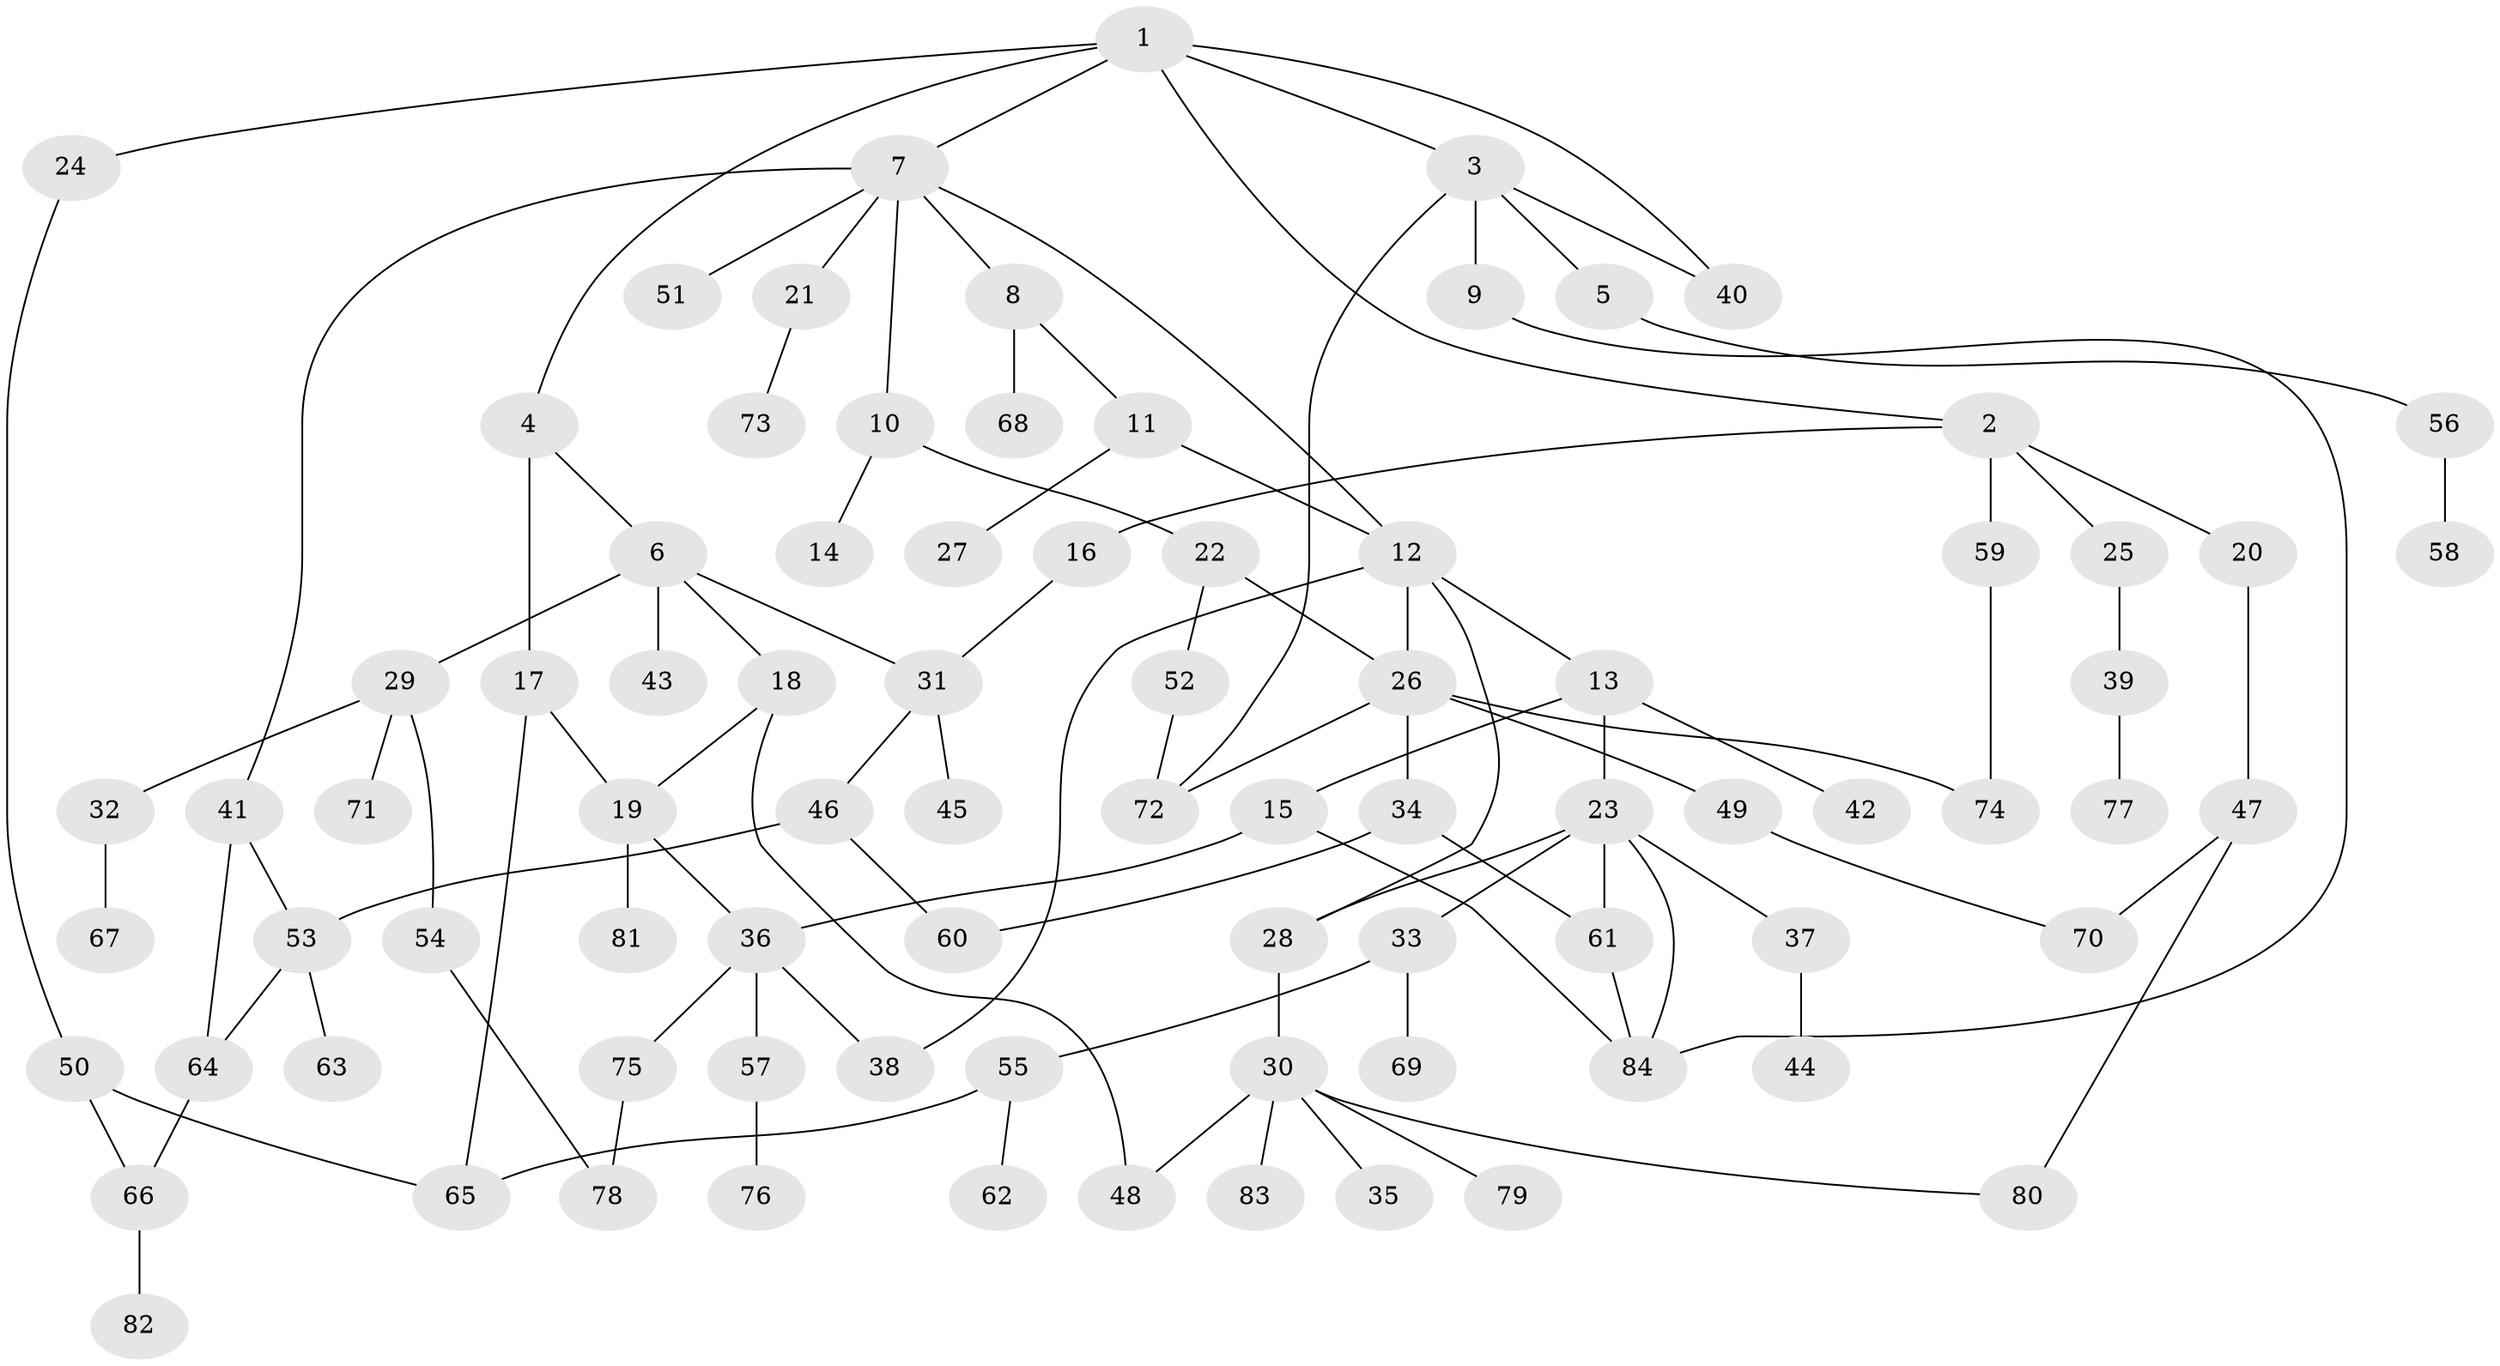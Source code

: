 // Generated by graph-tools (version 1.1) at 2025/42/03/09/25 04:42:00]
// undirected, 84 vertices, 108 edges
graph export_dot {
graph [start="1"]
  node [color=gray90,style=filled];
  1;
  2;
  3;
  4;
  5;
  6;
  7;
  8;
  9;
  10;
  11;
  12;
  13;
  14;
  15;
  16;
  17;
  18;
  19;
  20;
  21;
  22;
  23;
  24;
  25;
  26;
  27;
  28;
  29;
  30;
  31;
  32;
  33;
  34;
  35;
  36;
  37;
  38;
  39;
  40;
  41;
  42;
  43;
  44;
  45;
  46;
  47;
  48;
  49;
  50;
  51;
  52;
  53;
  54;
  55;
  56;
  57;
  58;
  59;
  60;
  61;
  62;
  63;
  64;
  65;
  66;
  67;
  68;
  69;
  70;
  71;
  72;
  73;
  74;
  75;
  76;
  77;
  78;
  79;
  80;
  81;
  82;
  83;
  84;
  1 -- 2;
  1 -- 3;
  1 -- 4;
  1 -- 7;
  1 -- 24;
  1 -- 40;
  2 -- 16;
  2 -- 20;
  2 -- 25;
  2 -- 59;
  3 -- 5;
  3 -- 9;
  3 -- 40;
  3 -- 72;
  4 -- 6;
  4 -- 17;
  5 -- 56;
  6 -- 18;
  6 -- 29;
  6 -- 43;
  6 -- 31;
  7 -- 8;
  7 -- 10;
  7 -- 21;
  7 -- 41;
  7 -- 51;
  7 -- 12;
  8 -- 11;
  8 -- 68;
  9 -- 84;
  10 -- 14;
  10 -- 22;
  11 -- 12;
  11 -- 27;
  12 -- 13;
  12 -- 28;
  12 -- 38;
  12 -- 26;
  13 -- 15;
  13 -- 23;
  13 -- 42;
  15 -- 36;
  15 -- 84;
  16 -- 31;
  17 -- 19;
  17 -- 65;
  18 -- 19;
  18 -- 48;
  19 -- 81;
  19 -- 36;
  20 -- 47;
  21 -- 73;
  22 -- 26;
  22 -- 52;
  23 -- 28;
  23 -- 33;
  23 -- 37;
  23 -- 61;
  23 -- 84;
  24 -- 50;
  25 -- 39;
  26 -- 34;
  26 -- 49;
  26 -- 72;
  26 -- 74;
  28 -- 30;
  29 -- 32;
  29 -- 54;
  29 -- 71;
  30 -- 35;
  30 -- 48;
  30 -- 79;
  30 -- 83;
  30 -- 80;
  31 -- 45;
  31 -- 46;
  32 -- 67;
  33 -- 55;
  33 -- 69;
  34 -- 60;
  34 -- 61;
  36 -- 38;
  36 -- 57;
  36 -- 75;
  37 -- 44;
  39 -- 77;
  41 -- 64;
  41 -- 53;
  46 -- 53;
  46 -- 60;
  47 -- 70;
  47 -- 80;
  49 -- 70;
  50 -- 65;
  50 -- 66;
  52 -- 72;
  53 -- 63;
  53 -- 64;
  54 -- 78;
  55 -- 62;
  55 -- 65;
  56 -- 58;
  57 -- 76;
  59 -- 74;
  61 -- 84;
  64 -- 66;
  66 -- 82;
  75 -- 78;
}

